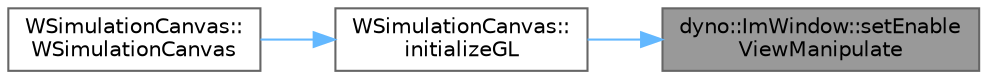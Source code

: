 digraph "dyno::ImWindow::setEnableViewManipulate"
{
 // LATEX_PDF_SIZE
  bgcolor="transparent";
  edge [fontname=Helvetica,fontsize=10,labelfontname=Helvetica,labelfontsize=10];
  node [fontname=Helvetica,fontsize=10,shape=box,height=0.2,width=0.4];
  rankdir="RL";
  Node1 [id="Node000001",label="dyno::ImWindow::setEnable\lViewManipulate",height=0.2,width=0.4,color="gray40", fillcolor="grey60", style="filled", fontcolor="black",tooltip=" "];
  Node1 -> Node2 [id="edge1_Node000001_Node000002",dir="back",color="steelblue1",style="solid",tooltip=" "];
  Node2 [id="Node000002",label="WSimulationCanvas::\linitializeGL",height=0.2,width=0.4,color="grey40", fillcolor="white", style="filled",URL="$class_w_simulation_canvas.html#a10dea84823a45ed3875a77884458f493",tooltip=" "];
  Node2 -> Node3 [id="edge2_Node000002_Node000003",dir="back",color="steelblue1",style="solid",tooltip=" "];
  Node3 [id="Node000003",label="WSimulationCanvas::\lWSimulationCanvas",height=0.2,width=0.4,color="grey40", fillcolor="white", style="filled",URL="$class_w_simulation_canvas.html#aba49cf5b1ddf8ea4c7810319b75f687d",tooltip=" "];
}
